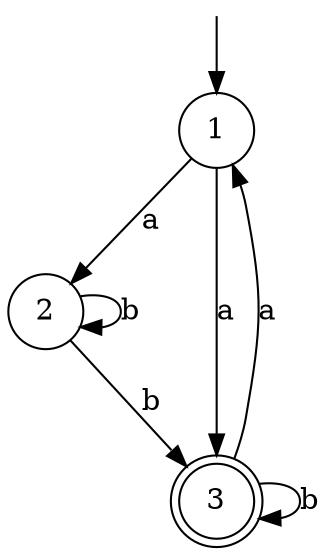digraph G {
	node [shape = point, color=white, fontcolor=white]; start;
	node [shape = circle, color=black, fontcolor=black]; 1; 2;
	node [shape = doublecircle, color=black, fontcolor=black]; 3;
	start -> 1 [label=""];
	1 -> 2 [label="a"];
	1 -> 3 [label="a"];
	2 -> 2 [label="b"];
	2 -> 3 [label="b"];
	3 -> 1 [label="a"];
	3 -> 3 [label="b"];
}